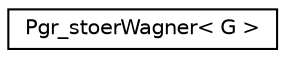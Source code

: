 digraph "Graphical Class Hierarchy"
{
  edge [fontname="Helvetica",fontsize="10",labelfontname="Helvetica",labelfontsize="10"];
  node [fontname="Helvetica",fontsize="10",shape=record];
  rankdir="LR";
  Node1 [label="Pgr_stoerWagner\< G \>",height=0.2,width=0.4,color="black", fillcolor="white", style="filled",URL="$classPgr__stoerWagner.html"];
}
